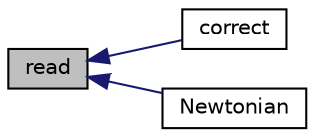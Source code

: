 digraph "read"
{
  bgcolor="transparent";
  edge [fontname="Helvetica",fontsize="10",labelfontname="Helvetica",labelfontsize="10"];
  node [fontname="Helvetica",fontsize="10",shape=record];
  rankdir="LR";
  Node1 [label="read",height=0.2,width=0.4,color="black", fillcolor="grey75", style="filled", fontcolor="black"];
  Node1 -> Node2 [dir="back",color="midnightblue",fontsize="10",style="solid",fontname="Helvetica"];
  Node2 [label="correct",height=0.2,width=0.4,color="black",URL="$a01618.html#a3ae44b28050c3aa494c1d8e18cf618c1",tooltip="Correct the laminar viscosity (not appropriate, viscosity constant) "];
  Node1 -> Node3 [dir="back",color="midnightblue",fontsize="10",style="solid",fontname="Helvetica"];
  Node3 [label="Newtonian",height=0.2,width=0.4,color="black",URL="$a01618.html#ae0a2c42f5303cc78685f3cc0e5fee7ec",tooltip="Construct from components. "];
}
